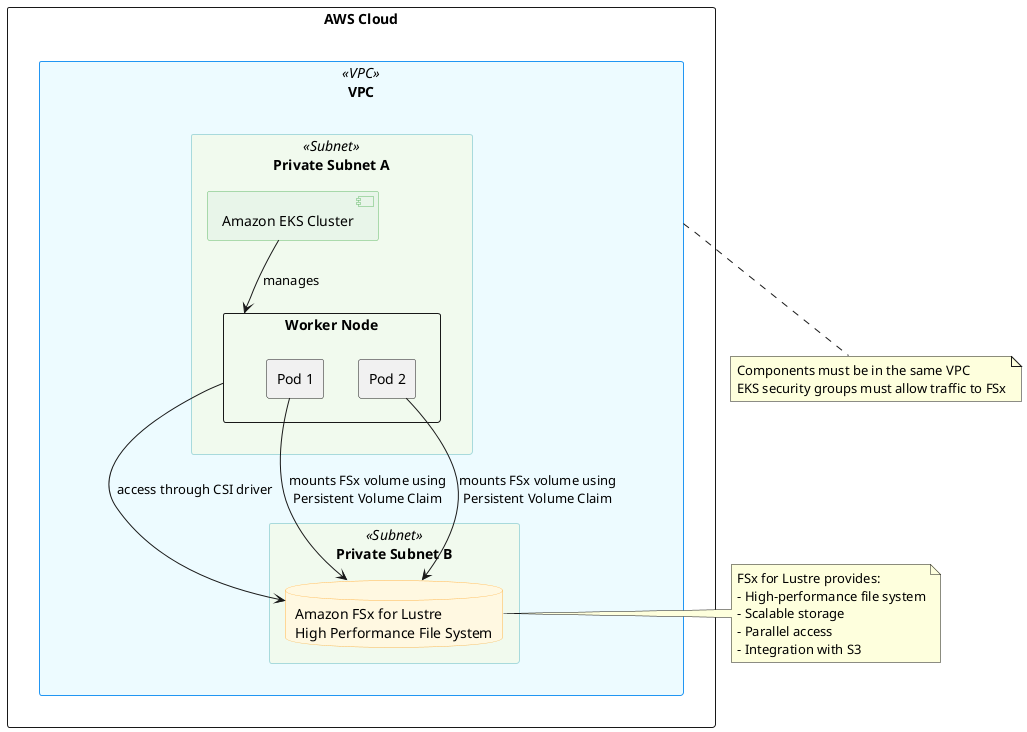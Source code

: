 @startuml

skinparam rectangle {
    BackgroundColor<<VPC>> #EDFBFF
    BorderColor<<VPC>> #2196F3
}

skinparam rectangle {
    BackgroundColor<<Subnet>> #F1FAEE
    BorderColor<<Subnet>> #A8DADC
}

skinparam database {
    BackgroundColor #FFF8E1
    BorderColor #FFB74D
}

skinparam component {
    BackgroundColor #E8F5E9
    BorderColor #66BB6A
}

rectangle "AWS Cloud" {
    rectangle "VPC" as vpc <<VPC>> {
        rectangle "Private Subnet A" as subnetA <<Subnet>> {
            component "Amazon EKS Cluster" as eks
            rectangle "Worker Node" as workerA {
                rectangle "Pod 1" as pod1
                rectangle "Pod 2" as pod2
            }
        }
        
        rectangle "Private Subnet B" as subnetB <<Subnet>> {
            database "Amazon FSx for Lustre\nHigh Performance File System" as fsx
        }
    }
}

pod1 --> fsx : "mounts FSx volume using\nPersistent Volume Claim"
pod2 --> fsx : "mounts FSx volume using\nPersistent Volume Claim"
workerA --> fsx : "access through CSI driver"
eks --> workerA : "manages"

note right of fsx
  FSx for Lustre provides:
  - High-performance file system
  - Scalable storage
  - Parallel access
  - Integration with S3
end note

note bottom of vpc
  Components must be in the same VPC
  EKS security groups must allow traffic to FSx
end note

@enduml
